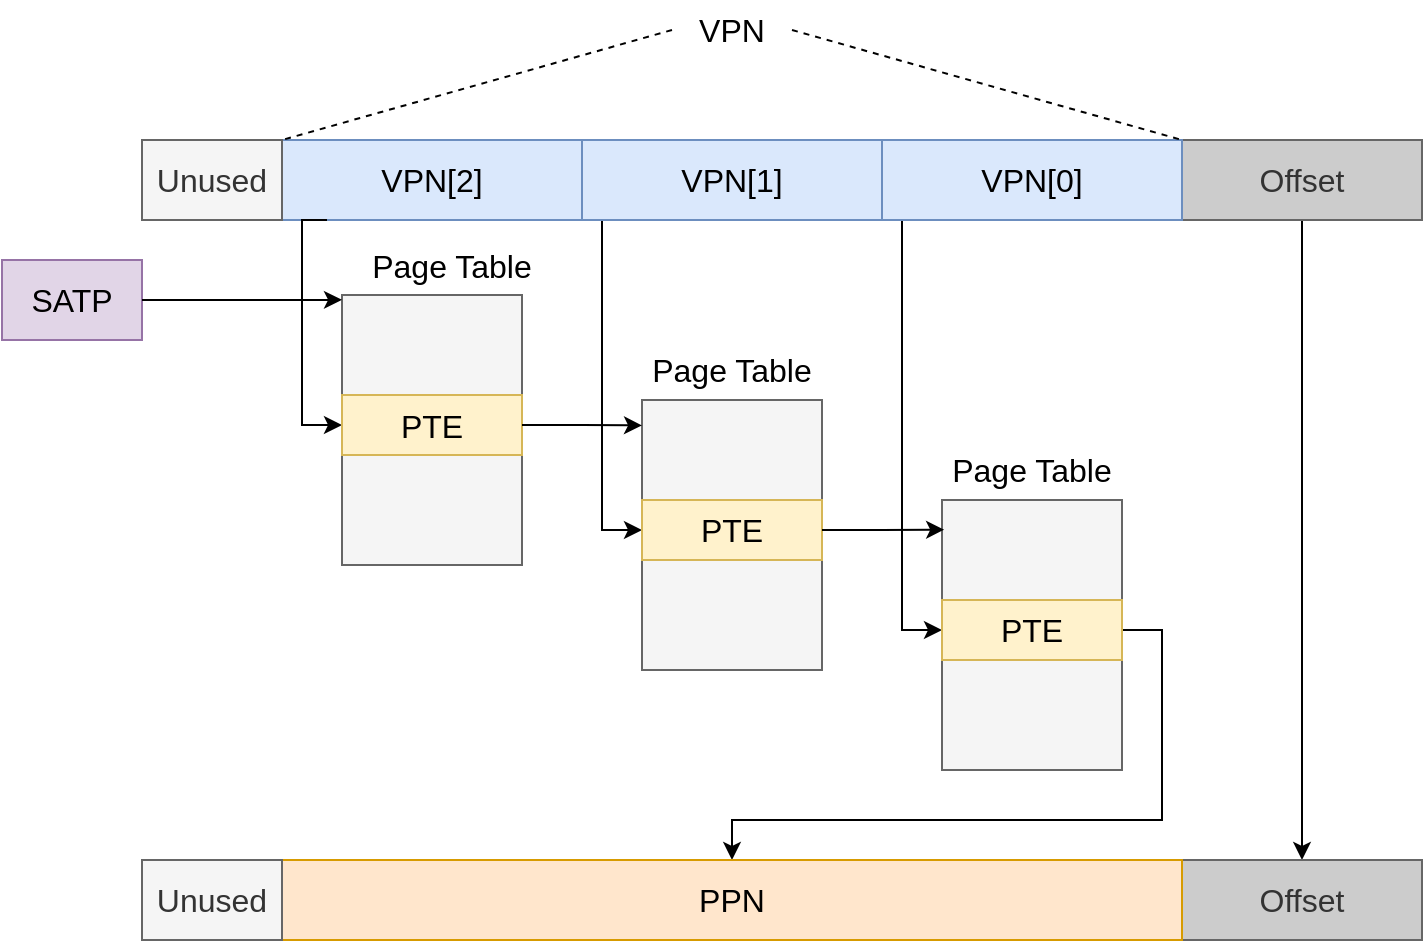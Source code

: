 <mxfile version="24.7.5">
  <diagram name="Page-1" id="Bs0oBPp0F4ywnDSM8MxO">
    <mxGraphModel dx="1434" dy="835" grid="1" gridSize="10" guides="1" tooltips="1" connect="1" arrows="1" fold="1" page="1" pageScale="1" pageWidth="850" pageHeight="1100" math="0" shadow="0">
      <root>
        <mxCell id="0" />
        <mxCell id="1" parent="0" />
        <mxCell id="6z1kEKujrXvAPlFFlpxd-1" value="" style="rounded=0;whiteSpace=wrap;html=1;" parent="1" vertex="1">
          <mxGeometry x="200" y="360" width="640" height="40" as="geometry" />
        </mxCell>
        <mxCell id="6z1kEKujrXvAPlFFlpxd-39" style="edgeStyle=orthogonalEdgeStyle;rounded=0;orthogonalLoop=1;jettySize=auto;html=1;exitX=0.5;exitY=1;exitDx=0;exitDy=0;entryX=0.5;entryY=0;entryDx=0;entryDy=0;" parent="1" source="6z1kEKujrXvAPlFFlpxd-2" target="6z1kEKujrXvAPlFFlpxd-33" edge="1">
          <mxGeometry relative="1" as="geometry" />
        </mxCell>
        <mxCell id="6z1kEKujrXvAPlFFlpxd-2" value="Offset" style="rounded=0;whiteSpace=wrap;html=1;fontSize=16;fillColor=#CCCCCC;fontColor=#333333;strokeColor=#666666;" parent="1" vertex="1">
          <mxGeometry x="720" y="360" width="120" height="40" as="geometry" />
        </mxCell>
        <mxCell id="6z1kEKujrXvAPlFFlpxd-31" style="edgeStyle=orthogonalEdgeStyle;rounded=0;orthogonalLoop=1;jettySize=auto;html=1;exitX=0.25;exitY=1;exitDx=0;exitDy=0;entryX=0;entryY=0.5;entryDx=0;entryDy=0;" parent="1" source="6z1kEKujrXvAPlFFlpxd-3" target="6z1kEKujrXvAPlFFlpxd-29" edge="1">
          <mxGeometry relative="1" as="geometry">
            <Array as="points">
              <mxPoint x="580" y="400" />
              <mxPoint x="580" y="605" />
            </Array>
          </mxGeometry>
        </mxCell>
        <mxCell id="6z1kEKujrXvAPlFFlpxd-3" value="VPN[0]" style="rounded=0;whiteSpace=wrap;html=1;fontSize=16;fillColor=#dae8fc;strokeColor=#6c8ebf;" parent="1" vertex="1">
          <mxGeometry x="570" y="360" width="150" height="40" as="geometry" />
        </mxCell>
        <mxCell id="6z1kEKujrXvAPlFFlpxd-25" style="edgeStyle=orthogonalEdgeStyle;rounded=0;orthogonalLoop=1;jettySize=auto;html=1;exitX=0.25;exitY=1;exitDx=0;exitDy=0;entryX=0;entryY=0.5;entryDx=0;entryDy=0;" parent="1" source="6z1kEKujrXvAPlFFlpxd-5" target="6z1kEKujrXvAPlFFlpxd-24" edge="1">
          <mxGeometry relative="1" as="geometry">
            <Array as="points">
              <mxPoint x="430" y="400" />
              <mxPoint x="430" y="555" />
            </Array>
          </mxGeometry>
        </mxCell>
        <mxCell id="6z1kEKujrXvAPlFFlpxd-5" value="VPN[1]" style="rounded=0;whiteSpace=wrap;html=1;fontSize=16;fillColor=#dae8fc;strokeColor=#6c8ebf;" parent="1" vertex="1">
          <mxGeometry x="420" y="360" width="150" height="40" as="geometry" />
        </mxCell>
        <mxCell id="6z1kEKujrXvAPlFFlpxd-6" value="VPN[2]" style="rounded=0;whiteSpace=wrap;html=1;fontSize=16;fillColor=#dae8fc;strokeColor=#6c8ebf;" parent="1" vertex="1">
          <mxGeometry x="270" y="360" width="150" height="40" as="geometry" />
        </mxCell>
        <mxCell id="6z1kEKujrXvAPlFFlpxd-21" style="edgeStyle=orthogonalEdgeStyle;rounded=0;orthogonalLoop=1;jettySize=auto;html=1;exitX=0.25;exitY=1;exitDx=0;exitDy=0;entryX=0;entryY=0.5;entryDx=0;entryDy=0;" parent="1" target="6z1kEKujrXvAPlFFlpxd-17" edge="1">
          <mxGeometry relative="1" as="geometry">
            <mxPoint x="292.5" y="400" as="sourcePoint" />
            <Array as="points">
              <mxPoint x="280" y="400" />
              <mxPoint x="280" y="503" />
            </Array>
          </mxGeometry>
        </mxCell>
        <mxCell id="6z1kEKujrXvAPlFFlpxd-9" value="Unused" style="rounded=0;whiteSpace=wrap;html=1;fontSize=16;fillColor=#f5f5f5;fontColor=#333333;strokeColor=#666666;" parent="1" vertex="1">
          <mxGeometry x="200" y="360" width="70" height="40" as="geometry" />
        </mxCell>
        <mxCell id="6z1kEKujrXvAPlFFlpxd-12" style="rounded=0;orthogonalLoop=1;jettySize=auto;html=1;exitX=1;exitY=0.5;exitDx=0;exitDy=0;entryX=1;entryY=0;entryDx=0;entryDy=0;dashed=1;endArrow=none;endFill=0;" parent="1" source="6z1kEKujrXvAPlFFlpxd-10" target="6z1kEKujrXvAPlFFlpxd-3" edge="1">
          <mxGeometry relative="1" as="geometry" />
        </mxCell>
        <mxCell id="6z1kEKujrXvAPlFFlpxd-14" style="rounded=0;orthogonalLoop=1;jettySize=auto;html=1;exitX=0;exitY=0.5;exitDx=0;exitDy=0;entryX=1;entryY=0;entryDx=0;entryDy=0;dashed=1;endArrow=none;endFill=0;" parent="1" source="6z1kEKujrXvAPlFFlpxd-10" target="6z1kEKujrXvAPlFFlpxd-9" edge="1">
          <mxGeometry relative="1" as="geometry" />
        </mxCell>
        <mxCell id="6z1kEKujrXvAPlFFlpxd-10" value="VPN" style="text;html=1;align=center;verticalAlign=middle;whiteSpace=wrap;rounded=0;fontSize=16;" parent="1" vertex="1">
          <mxGeometry x="465" y="290" width="60" height="30" as="geometry" />
        </mxCell>
        <mxCell id="6z1kEKujrXvAPlFFlpxd-15" value="" style="rounded=0;whiteSpace=wrap;html=1;fillColor=#f5f5f5;fontColor=#333333;strokeColor=#666666;" parent="1" vertex="1">
          <mxGeometry x="300" y="437.5" width="90" height="135" as="geometry" />
        </mxCell>
        <mxCell id="6z1kEKujrXvAPlFFlpxd-16" value="&lt;font style=&quot;font-size: 16px;&quot;&gt;Page Table&lt;/font&gt;" style="text;html=1;align=center;verticalAlign=middle;whiteSpace=wrap;rounded=0;" parent="1" vertex="1">
          <mxGeometry x="310" y="407.5" width="90" height="30" as="geometry" />
        </mxCell>
        <mxCell id="6z1kEKujrXvAPlFFlpxd-17" value="&lt;font style=&quot;font-size: 16px;&quot;&gt;PTE&lt;/font&gt;" style="rounded=0;whiteSpace=wrap;html=1;fillColor=#fff2cc;strokeColor=#d6b656;" parent="1" vertex="1">
          <mxGeometry x="300" y="487.5" width="90" height="30" as="geometry" />
        </mxCell>
        <mxCell id="6z1kEKujrXvAPlFFlpxd-18" value="&lt;font style=&quot;font-size: 16px;&quot;&gt;SATP&lt;/font&gt;" style="rounded=0;whiteSpace=wrap;html=1;fillColor=#e1d5e7;strokeColor=#9673a6;" parent="1" vertex="1">
          <mxGeometry x="130" y="420" width="70" height="40" as="geometry" />
        </mxCell>
        <mxCell id="6z1kEKujrXvAPlFFlpxd-22" value="" style="rounded=0;whiteSpace=wrap;html=1;fillColor=#f5f5f5;fontColor=#333333;strokeColor=#666666;" parent="1" vertex="1">
          <mxGeometry x="450" y="490" width="90" height="135" as="geometry" />
        </mxCell>
        <mxCell id="6z1kEKujrXvAPlFFlpxd-23" value="&lt;font style=&quot;font-size: 16px;&quot;&gt;Page Table&lt;/font&gt;" style="text;html=1;align=center;verticalAlign=middle;whiteSpace=wrap;rounded=0;" parent="1" vertex="1">
          <mxGeometry x="450" y="460" width="90" height="30" as="geometry" />
        </mxCell>
        <mxCell id="6z1kEKujrXvAPlFFlpxd-24" value="&lt;font style=&quot;font-size: 16px;&quot;&gt;PTE&lt;/font&gt;" style="rounded=0;whiteSpace=wrap;html=1;fillColor=#fff2cc;strokeColor=#d6b656;" parent="1" vertex="1">
          <mxGeometry x="450" y="540" width="90" height="30" as="geometry" />
        </mxCell>
        <mxCell id="6z1kEKujrXvAPlFFlpxd-26" style="edgeStyle=orthogonalEdgeStyle;rounded=0;orthogonalLoop=1;jettySize=auto;html=1;exitX=1;exitY=0.5;exitDx=0;exitDy=0;entryX=-0.015;entryY=0.096;entryDx=0;entryDy=0;entryPerimeter=0;" parent="1" source="6z1kEKujrXvAPlFFlpxd-17" edge="1">
          <mxGeometry relative="1" as="geometry">
            <mxPoint x="391.35" y="502.25" as="sourcePoint" />
            <mxPoint x="450" y="502.71" as="targetPoint" />
          </mxGeometry>
        </mxCell>
        <mxCell id="6z1kEKujrXvAPlFFlpxd-27" value="" style="rounded=0;whiteSpace=wrap;html=1;fillColor=#f5f5f5;fontColor=#333333;strokeColor=#666666;" parent="1" vertex="1">
          <mxGeometry x="600" y="540" width="90" height="135" as="geometry" />
        </mxCell>
        <mxCell id="6z1kEKujrXvAPlFFlpxd-28" value="&lt;font style=&quot;font-size: 16px;&quot;&gt;Page Table&lt;/font&gt;" style="text;html=1;align=center;verticalAlign=middle;whiteSpace=wrap;rounded=0;" parent="1" vertex="1">
          <mxGeometry x="600" y="510" width="90" height="30" as="geometry" />
        </mxCell>
        <mxCell id="6z1kEKujrXvAPlFFlpxd-38" style="edgeStyle=orthogonalEdgeStyle;rounded=0;orthogonalLoop=1;jettySize=auto;html=1;exitX=1;exitY=0.5;exitDx=0;exitDy=0;entryX=0.5;entryY=0;entryDx=0;entryDy=0;" parent="1" source="6z1kEKujrXvAPlFFlpxd-29" target="6z1kEKujrXvAPlFFlpxd-36" edge="1">
          <mxGeometry relative="1" as="geometry">
            <Array as="points">
              <mxPoint x="710" y="605" />
              <mxPoint x="710" y="700" />
              <mxPoint x="495" y="700" />
            </Array>
          </mxGeometry>
        </mxCell>
        <mxCell id="6z1kEKujrXvAPlFFlpxd-29" value="&lt;font style=&quot;font-size: 16px;&quot;&gt;PTE&lt;/font&gt;" style="rounded=0;whiteSpace=wrap;html=1;fillColor=#fff2cc;strokeColor=#d6b656;" parent="1" vertex="1">
          <mxGeometry x="600" y="590" width="90" height="30" as="geometry" />
        </mxCell>
        <mxCell id="6z1kEKujrXvAPlFFlpxd-30" style="edgeStyle=orthogonalEdgeStyle;rounded=0;orthogonalLoop=1;jettySize=auto;html=1;exitX=1;exitY=0.5;exitDx=0;exitDy=0;entryX=0.012;entryY=0.11;entryDx=0;entryDy=0;entryPerimeter=0;" parent="1" source="6z1kEKujrXvAPlFFlpxd-24" target="6z1kEKujrXvAPlFFlpxd-27" edge="1">
          <mxGeometry relative="1" as="geometry" />
        </mxCell>
        <mxCell id="6z1kEKujrXvAPlFFlpxd-32" value="" style="rounded=0;whiteSpace=wrap;html=1;" parent="1" vertex="1">
          <mxGeometry x="200" y="720" width="640" height="40" as="geometry" />
        </mxCell>
        <mxCell id="6z1kEKujrXvAPlFFlpxd-33" value="Offset" style="rounded=0;whiteSpace=wrap;html=1;fontSize=16;fillColor=#CCCCCC;fontColor=#333333;strokeColor=#666666;" parent="1" vertex="1">
          <mxGeometry x="720" y="720" width="120" height="40" as="geometry" />
        </mxCell>
        <mxCell id="6z1kEKujrXvAPlFFlpxd-36" value="PPN" style="rounded=0;whiteSpace=wrap;html=1;fontSize=16;fillColor=#ffe6cc;strokeColor=#d79b00;" parent="1" vertex="1">
          <mxGeometry x="270" y="720" width="450" height="40" as="geometry" />
        </mxCell>
        <mxCell id="6z1kEKujrXvAPlFFlpxd-37" value="Unused" style="rounded=0;whiteSpace=wrap;html=1;fontSize=16;fillColor=#f5f5f5;fontColor=#333333;strokeColor=#666666;" parent="1" vertex="1">
          <mxGeometry x="200" y="720" width="70" height="40" as="geometry" />
        </mxCell>
        <mxCell id="6z1kEKujrXvAPlFFlpxd-41" style="edgeStyle=orthogonalEdgeStyle;rounded=0;orthogonalLoop=1;jettySize=auto;html=1;exitX=1;exitY=0.5;exitDx=0;exitDy=0;entryX=0;entryY=0.018;entryDx=0;entryDy=0;entryPerimeter=0;" parent="1" source="6z1kEKujrXvAPlFFlpxd-18" target="6z1kEKujrXvAPlFFlpxd-15" edge="1">
          <mxGeometry relative="1" as="geometry" />
        </mxCell>
      </root>
    </mxGraphModel>
  </diagram>
</mxfile>
